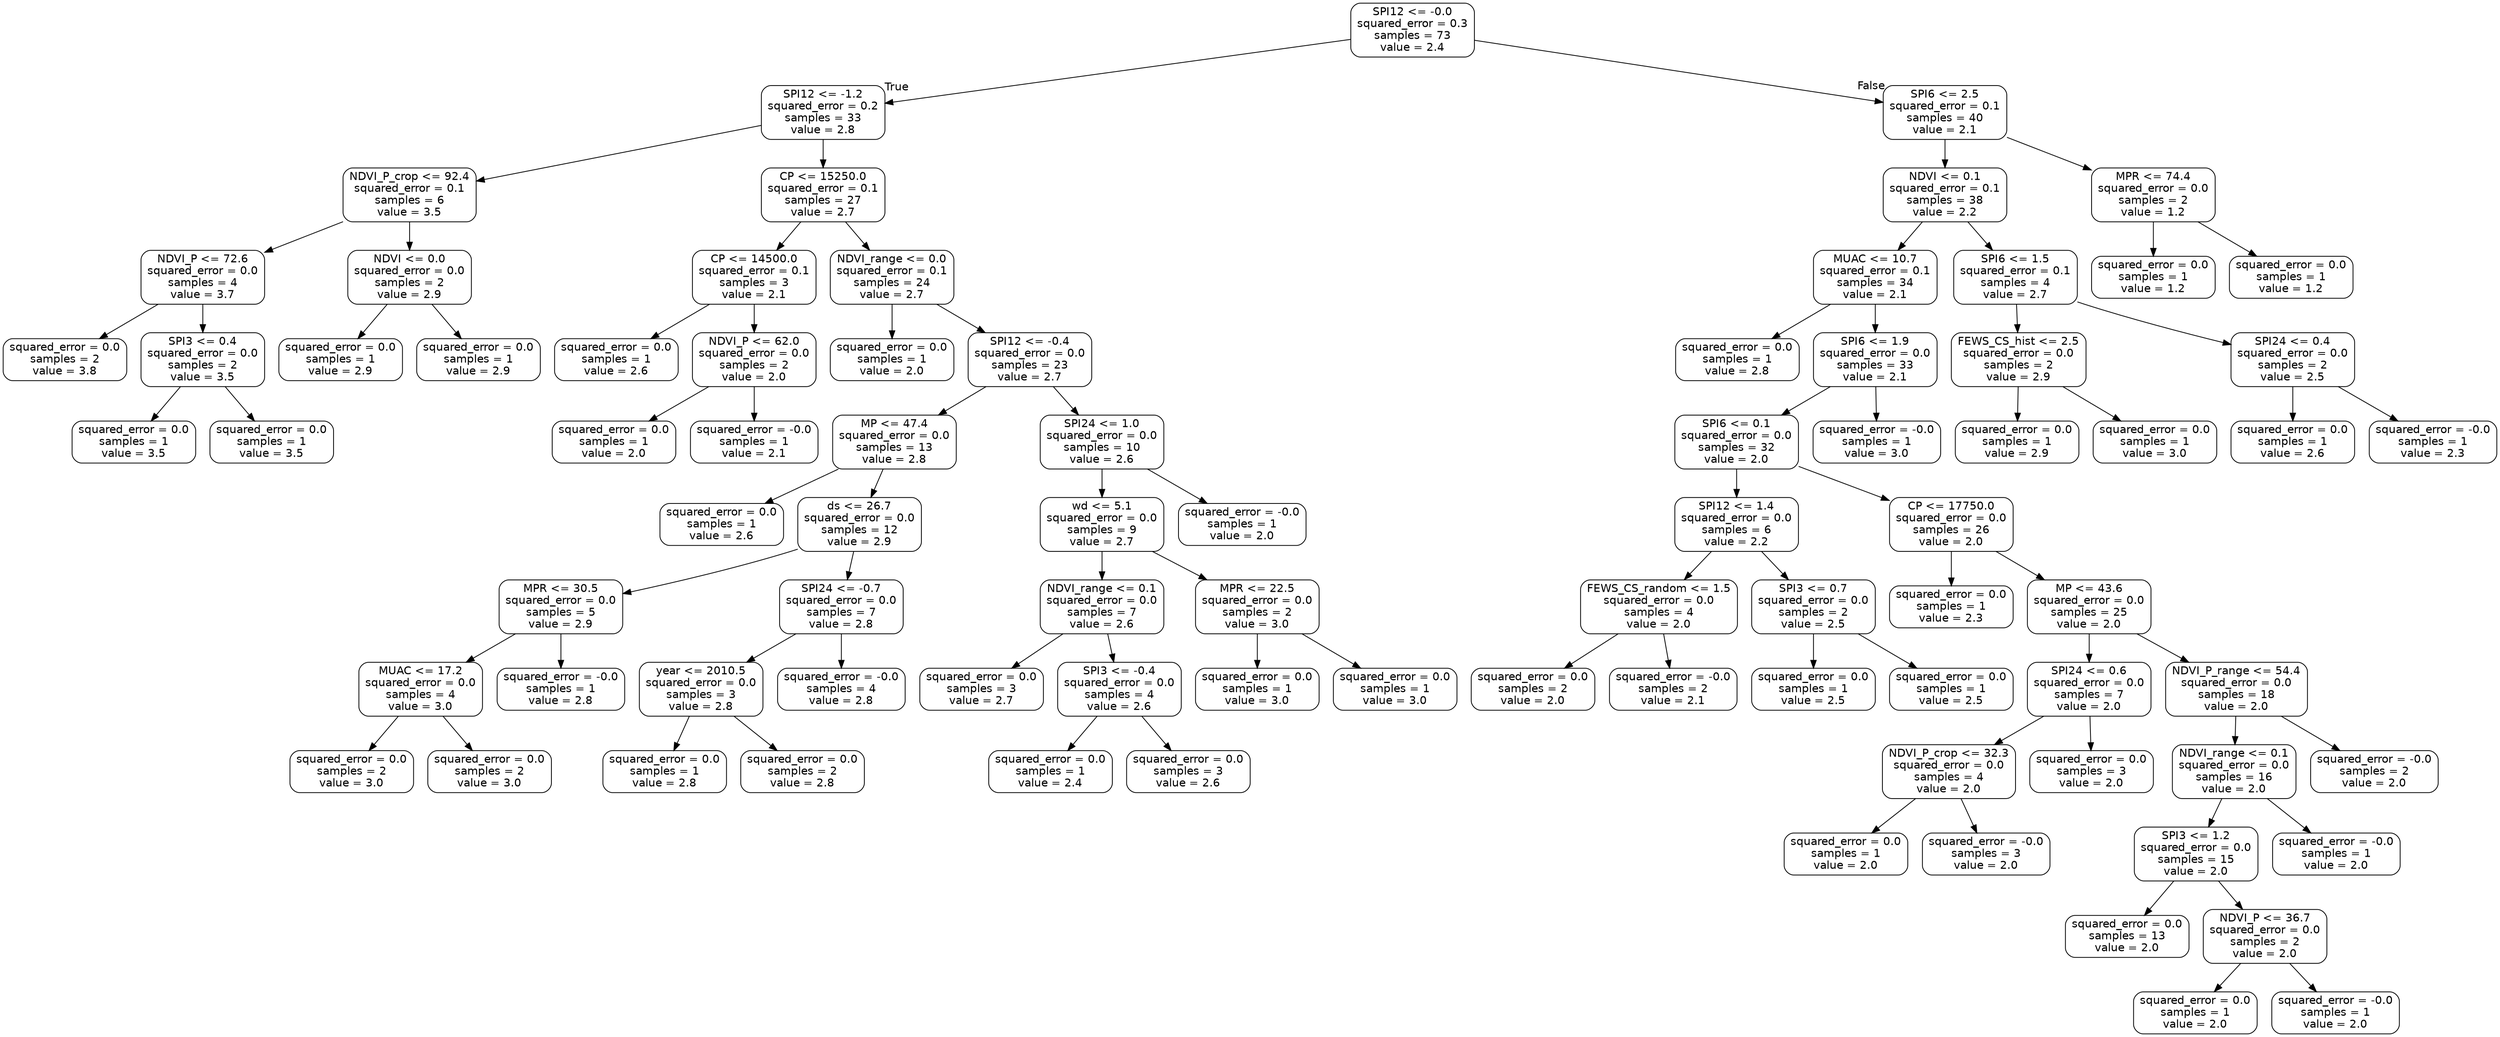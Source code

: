 digraph Tree {
node [shape=box, style="rounded", color="black", fontname="helvetica"] ;
edge [fontname="helvetica"] ;
0 [label="SPI12 <= -0.0\nsquared_error = 0.3\nsamples = 73\nvalue = 2.4"] ;
1 [label="SPI12 <= -1.2\nsquared_error = 0.2\nsamples = 33\nvalue = 2.8"] ;
0 -> 1 [labeldistance=2.5, labelangle=45, headlabel="True"] ;
2 [label="NDVI_P_crop <= 92.4\nsquared_error = 0.1\nsamples = 6\nvalue = 3.5"] ;
1 -> 2 ;
3 [label="NDVI_P <= 72.6\nsquared_error = 0.0\nsamples = 4\nvalue = 3.7"] ;
2 -> 3 ;
4 [label="squared_error = 0.0\nsamples = 2\nvalue = 3.8"] ;
3 -> 4 ;
5 [label="SPI3 <= 0.4\nsquared_error = 0.0\nsamples = 2\nvalue = 3.5"] ;
3 -> 5 ;
6 [label="squared_error = 0.0\nsamples = 1\nvalue = 3.5"] ;
5 -> 6 ;
7 [label="squared_error = 0.0\nsamples = 1\nvalue = 3.5"] ;
5 -> 7 ;
8 [label="NDVI <= 0.0\nsquared_error = 0.0\nsamples = 2\nvalue = 2.9"] ;
2 -> 8 ;
9 [label="squared_error = 0.0\nsamples = 1\nvalue = 2.9"] ;
8 -> 9 ;
10 [label="squared_error = 0.0\nsamples = 1\nvalue = 2.9"] ;
8 -> 10 ;
11 [label="CP <= 15250.0\nsquared_error = 0.1\nsamples = 27\nvalue = 2.7"] ;
1 -> 11 ;
12 [label="CP <= 14500.0\nsquared_error = 0.1\nsamples = 3\nvalue = 2.1"] ;
11 -> 12 ;
13 [label="squared_error = 0.0\nsamples = 1\nvalue = 2.6"] ;
12 -> 13 ;
14 [label="NDVI_P <= 62.0\nsquared_error = 0.0\nsamples = 2\nvalue = 2.0"] ;
12 -> 14 ;
15 [label="squared_error = 0.0\nsamples = 1\nvalue = 2.0"] ;
14 -> 15 ;
16 [label="squared_error = -0.0\nsamples = 1\nvalue = 2.1"] ;
14 -> 16 ;
17 [label="NDVI_range <= 0.0\nsquared_error = 0.1\nsamples = 24\nvalue = 2.7"] ;
11 -> 17 ;
18 [label="squared_error = 0.0\nsamples = 1\nvalue = 2.0"] ;
17 -> 18 ;
19 [label="SPI12 <= -0.4\nsquared_error = 0.0\nsamples = 23\nvalue = 2.7"] ;
17 -> 19 ;
20 [label="MP <= 47.4\nsquared_error = 0.0\nsamples = 13\nvalue = 2.8"] ;
19 -> 20 ;
21 [label="squared_error = 0.0\nsamples = 1\nvalue = 2.6"] ;
20 -> 21 ;
22 [label="ds <= 26.7\nsquared_error = 0.0\nsamples = 12\nvalue = 2.9"] ;
20 -> 22 ;
23 [label="MPR <= 30.5\nsquared_error = 0.0\nsamples = 5\nvalue = 2.9"] ;
22 -> 23 ;
24 [label="MUAC <= 17.2\nsquared_error = 0.0\nsamples = 4\nvalue = 3.0"] ;
23 -> 24 ;
25 [label="squared_error = 0.0\nsamples = 2\nvalue = 3.0"] ;
24 -> 25 ;
26 [label="squared_error = 0.0\nsamples = 2\nvalue = 3.0"] ;
24 -> 26 ;
27 [label="squared_error = -0.0\nsamples = 1\nvalue = 2.8"] ;
23 -> 27 ;
28 [label="SPI24 <= -0.7\nsquared_error = 0.0\nsamples = 7\nvalue = 2.8"] ;
22 -> 28 ;
29 [label="year <= 2010.5\nsquared_error = 0.0\nsamples = 3\nvalue = 2.8"] ;
28 -> 29 ;
30 [label="squared_error = 0.0\nsamples = 1\nvalue = 2.8"] ;
29 -> 30 ;
31 [label="squared_error = 0.0\nsamples = 2\nvalue = 2.8"] ;
29 -> 31 ;
32 [label="squared_error = -0.0\nsamples = 4\nvalue = 2.8"] ;
28 -> 32 ;
33 [label="SPI24 <= 1.0\nsquared_error = 0.0\nsamples = 10\nvalue = 2.6"] ;
19 -> 33 ;
34 [label="wd <= 5.1\nsquared_error = 0.0\nsamples = 9\nvalue = 2.7"] ;
33 -> 34 ;
35 [label="NDVI_range <= 0.1\nsquared_error = 0.0\nsamples = 7\nvalue = 2.6"] ;
34 -> 35 ;
36 [label="squared_error = 0.0\nsamples = 3\nvalue = 2.7"] ;
35 -> 36 ;
37 [label="SPI3 <= -0.4\nsquared_error = 0.0\nsamples = 4\nvalue = 2.6"] ;
35 -> 37 ;
38 [label="squared_error = 0.0\nsamples = 1\nvalue = 2.4"] ;
37 -> 38 ;
39 [label="squared_error = 0.0\nsamples = 3\nvalue = 2.6"] ;
37 -> 39 ;
40 [label="MPR <= 22.5\nsquared_error = 0.0\nsamples = 2\nvalue = 3.0"] ;
34 -> 40 ;
41 [label="squared_error = 0.0\nsamples = 1\nvalue = 3.0"] ;
40 -> 41 ;
42 [label="squared_error = 0.0\nsamples = 1\nvalue = 3.0"] ;
40 -> 42 ;
43 [label="squared_error = -0.0\nsamples = 1\nvalue = 2.0"] ;
33 -> 43 ;
44 [label="SPI6 <= 2.5\nsquared_error = 0.1\nsamples = 40\nvalue = 2.1"] ;
0 -> 44 [labeldistance=2.5, labelangle=-45, headlabel="False"] ;
45 [label="NDVI <= 0.1\nsquared_error = 0.1\nsamples = 38\nvalue = 2.2"] ;
44 -> 45 ;
46 [label="MUAC <= 10.7\nsquared_error = 0.1\nsamples = 34\nvalue = 2.1"] ;
45 -> 46 ;
47 [label="squared_error = 0.0\nsamples = 1\nvalue = 2.8"] ;
46 -> 47 ;
48 [label="SPI6 <= 1.9\nsquared_error = 0.0\nsamples = 33\nvalue = 2.1"] ;
46 -> 48 ;
49 [label="SPI6 <= 0.1\nsquared_error = 0.0\nsamples = 32\nvalue = 2.0"] ;
48 -> 49 ;
50 [label="SPI12 <= 1.4\nsquared_error = 0.0\nsamples = 6\nvalue = 2.2"] ;
49 -> 50 ;
51 [label="FEWS_CS_random <= 1.5\nsquared_error = 0.0\nsamples = 4\nvalue = 2.0"] ;
50 -> 51 ;
52 [label="squared_error = 0.0\nsamples = 2\nvalue = 2.0"] ;
51 -> 52 ;
53 [label="squared_error = -0.0\nsamples = 2\nvalue = 2.1"] ;
51 -> 53 ;
54 [label="SPI3 <= 0.7\nsquared_error = 0.0\nsamples = 2\nvalue = 2.5"] ;
50 -> 54 ;
55 [label="squared_error = 0.0\nsamples = 1\nvalue = 2.5"] ;
54 -> 55 ;
56 [label="squared_error = 0.0\nsamples = 1\nvalue = 2.5"] ;
54 -> 56 ;
57 [label="CP <= 17750.0\nsquared_error = 0.0\nsamples = 26\nvalue = 2.0"] ;
49 -> 57 ;
58 [label="squared_error = 0.0\nsamples = 1\nvalue = 2.3"] ;
57 -> 58 ;
59 [label="MP <= 43.6\nsquared_error = 0.0\nsamples = 25\nvalue = 2.0"] ;
57 -> 59 ;
60 [label="SPI24 <= 0.6\nsquared_error = 0.0\nsamples = 7\nvalue = 2.0"] ;
59 -> 60 ;
61 [label="NDVI_P_crop <= 32.3\nsquared_error = 0.0\nsamples = 4\nvalue = 2.0"] ;
60 -> 61 ;
62 [label="squared_error = 0.0\nsamples = 1\nvalue = 2.0"] ;
61 -> 62 ;
63 [label="squared_error = -0.0\nsamples = 3\nvalue = 2.0"] ;
61 -> 63 ;
64 [label="squared_error = 0.0\nsamples = 3\nvalue = 2.0"] ;
60 -> 64 ;
65 [label="NDVI_P_range <= 54.4\nsquared_error = 0.0\nsamples = 18\nvalue = 2.0"] ;
59 -> 65 ;
66 [label="NDVI_range <= 0.1\nsquared_error = 0.0\nsamples = 16\nvalue = 2.0"] ;
65 -> 66 ;
67 [label="SPI3 <= 1.2\nsquared_error = 0.0\nsamples = 15\nvalue = 2.0"] ;
66 -> 67 ;
68 [label="squared_error = 0.0\nsamples = 13\nvalue = 2.0"] ;
67 -> 68 ;
69 [label="NDVI_P <= 36.7\nsquared_error = 0.0\nsamples = 2\nvalue = 2.0"] ;
67 -> 69 ;
70 [label="squared_error = 0.0\nsamples = 1\nvalue = 2.0"] ;
69 -> 70 ;
71 [label="squared_error = -0.0\nsamples = 1\nvalue = 2.0"] ;
69 -> 71 ;
72 [label="squared_error = -0.0\nsamples = 1\nvalue = 2.0"] ;
66 -> 72 ;
73 [label="squared_error = -0.0\nsamples = 2\nvalue = 2.0"] ;
65 -> 73 ;
74 [label="squared_error = -0.0\nsamples = 1\nvalue = 3.0"] ;
48 -> 74 ;
75 [label="SPI6 <= 1.5\nsquared_error = 0.1\nsamples = 4\nvalue = 2.7"] ;
45 -> 75 ;
76 [label="FEWS_CS_hist <= 2.5\nsquared_error = 0.0\nsamples = 2\nvalue = 2.9"] ;
75 -> 76 ;
77 [label="squared_error = 0.0\nsamples = 1\nvalue = 2.9"] ;
76 -> 77 ;
78 [label="squared_error = 0.0\nsamples = 1\nvalue = 3.0"] ;
76 -> 78 ;
79 [label="SPI24 <= 0.4\nsquared_error = 0.0\nsamples = 2\nvalue = 2.5"] ;
75 -> 79 ;
80 [label="squared_error = 0.0\nsamples = 1\nvalue = 2.6"] ;
79 -> 80 ;
81 [label="squared_error = -0.0\nsamples = 1\nvalue = 2.3"] ;
79 -> 81 ;
82 [label="MPR <= 74.4\nsquared_error = 0.0\nsamples = 2\nvalue = 1.2"] ;
44 -> 82 ;
83 [label="squared_error = 0.0\nsamples = 1\nvalue = 1.2"] ;
82 -> 83 ;
84 [label="squared_error = 0.0\nsamples = 1\nvalue = 1.2"] ;
82 -> 84 ;
}